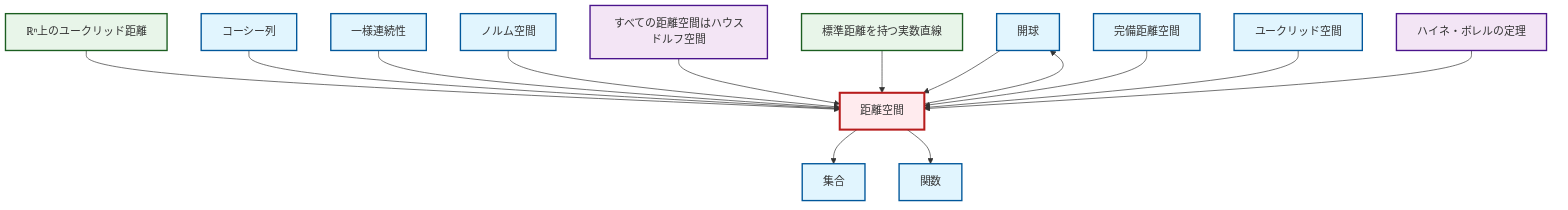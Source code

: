 graph TD
    classDef definition fill:#e1f5fe,stroke:#01579b,stroke-width:2px
    classDef theorem fill:#f3e5f5,stroke:#4a148c,stroke-width:2px
    classDef axiom fill:#fff3e0,stroke:#e65100,stroke-width:2px
    classDef example fill:#e8f5e9,stroke:#1b5e20,stroke-width:2px
    classDef current fill:#ffebee,stroke:#b71c1c,stroke-width:3px
    def-open-ball["開球"]:::definition
    thm-heine-borel["ハイネ・ボレルの定理"]:::theorem
    def-function["関数"]:::definition
    def-normed-vector-space["ノルム空間"]:::definition
    def-euclidean-space["ユークリッド空間"]:::definition
    def-set["集合"]:::definition
    def-uniform-continuity["一様連続性"]:::definition
    ex-real-line-metric["標準距離を持つ実数直線"]:::example
    def-complete-metric-space["完備距離空間"]:::definition
    thm-metric-hausdorff["すべての距離空間はハウスドルフ空間"]:::theorem
    ex-euclidean-metric["ℝⁿ上のユークリッド距離"]:::example
    def-metric-space["距離空間"]:::definition
    def-cauchy-sequence["コーシー列"]:::definition
    def-metric-space --> def-open-ball
    ex-euclidean-metric --> def-metric-space
    def-cauchy-sequence --> def-metric-space
    def-uniform-continuity --> def-metric-space
    def-normed-vector-space --> def-metric-space
    def-open-ball --> def-metric-space
    def-metric-space --> def-set
    thm-metric-hausdorff --> def-metric-space
    ex-real-line-metric --> def-metric-space
    def-complete-metric-space --> def-metric-space
    def-metric-space --> def-function
    def-euclidean-space --> def-metric-space
    thm-heine-borel --> def-metric-space
    class def-metric-space current